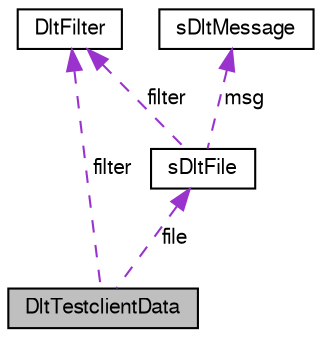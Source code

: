 digraph "DltTestclientData"
{
  edge [fontname="FreeSans",fontsize="10",labelfontname="FreeSans",labelfontsize="10"];
  node [fontname="FreeSans",fontsize="10",shape=record];
  Node1 [label="DltTestclientData",height=0.2,width=0.4,color="black", fillcolor="grey75", style="filled", fontcolor="black"];
  Node2 -> Node1 [dir="back",color="darkorchid3",fontsize="10",style="dashed",label=" filter" ,fontname="FreeSans"];
  Node2 [label="DltFilter",height=0.2,width=0.4,color="black", fillcolor="white", style="filled",URL="$struct_dlt_filter.html"];
  Node3 -> Node1 [dir="back",color="darkorchid3",fontsize="10",style="dashed",label=" file" ,fontname="FreeSans"];
  Node3 [label="sDltFile",height=0.2,width=0.4,color="black", fillcolor="white", style="filled",URL="$structs_dlt_file.html"];
  Node4 -> Node3 [dir="back",color="darkorchid3",fontsize="10",style="dashed",label=" msg" ,fontname="FreeSans"];
  Node4 [label="sDltMessage",height=0.2,width=0.4,color="black", fillcolor="white", style="filled",URL="$structs_dlt_message.html"];
  Node2 -> Node3 [dir="back",color="darkorchid3",fontsize="10",style="dashed",label=" filter" ,fontname="FreeSans"];
}
